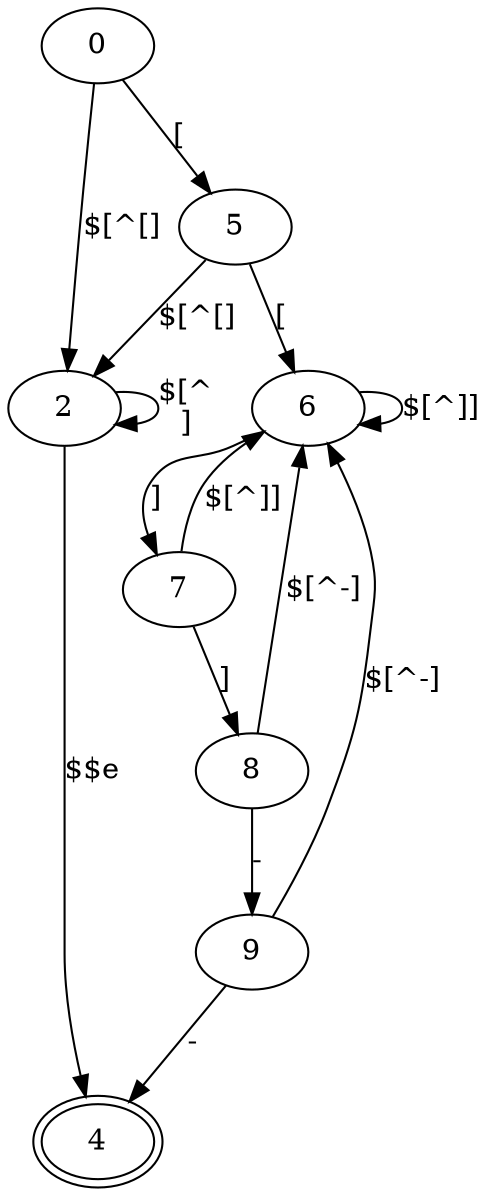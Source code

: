 digraph commentary {
    4 [peripheries=2]

    0 -> 2 [label="$[^\[]"]
    2 -> 2 [label="$[^\n]"]
    2 -> 4 [label="$$e"]

    0 -> 5 [label="["]
    5 -> 2 [label="$[^\[]"]
    5 -> 6 [label="["]
    6 -> 6 [label="$[^\]]"]
    6 -> 7 [label="]"]
    7 -> 6 [label="$[^\]]"]
    7 -> 8 [label="]"]
    8 -> 6 [label="$[^\-]"]
    8 -> 9 [label="-"]
    9 -> 6 [label="$[^\-]"]
    9 -> 4 [label="-"]
}